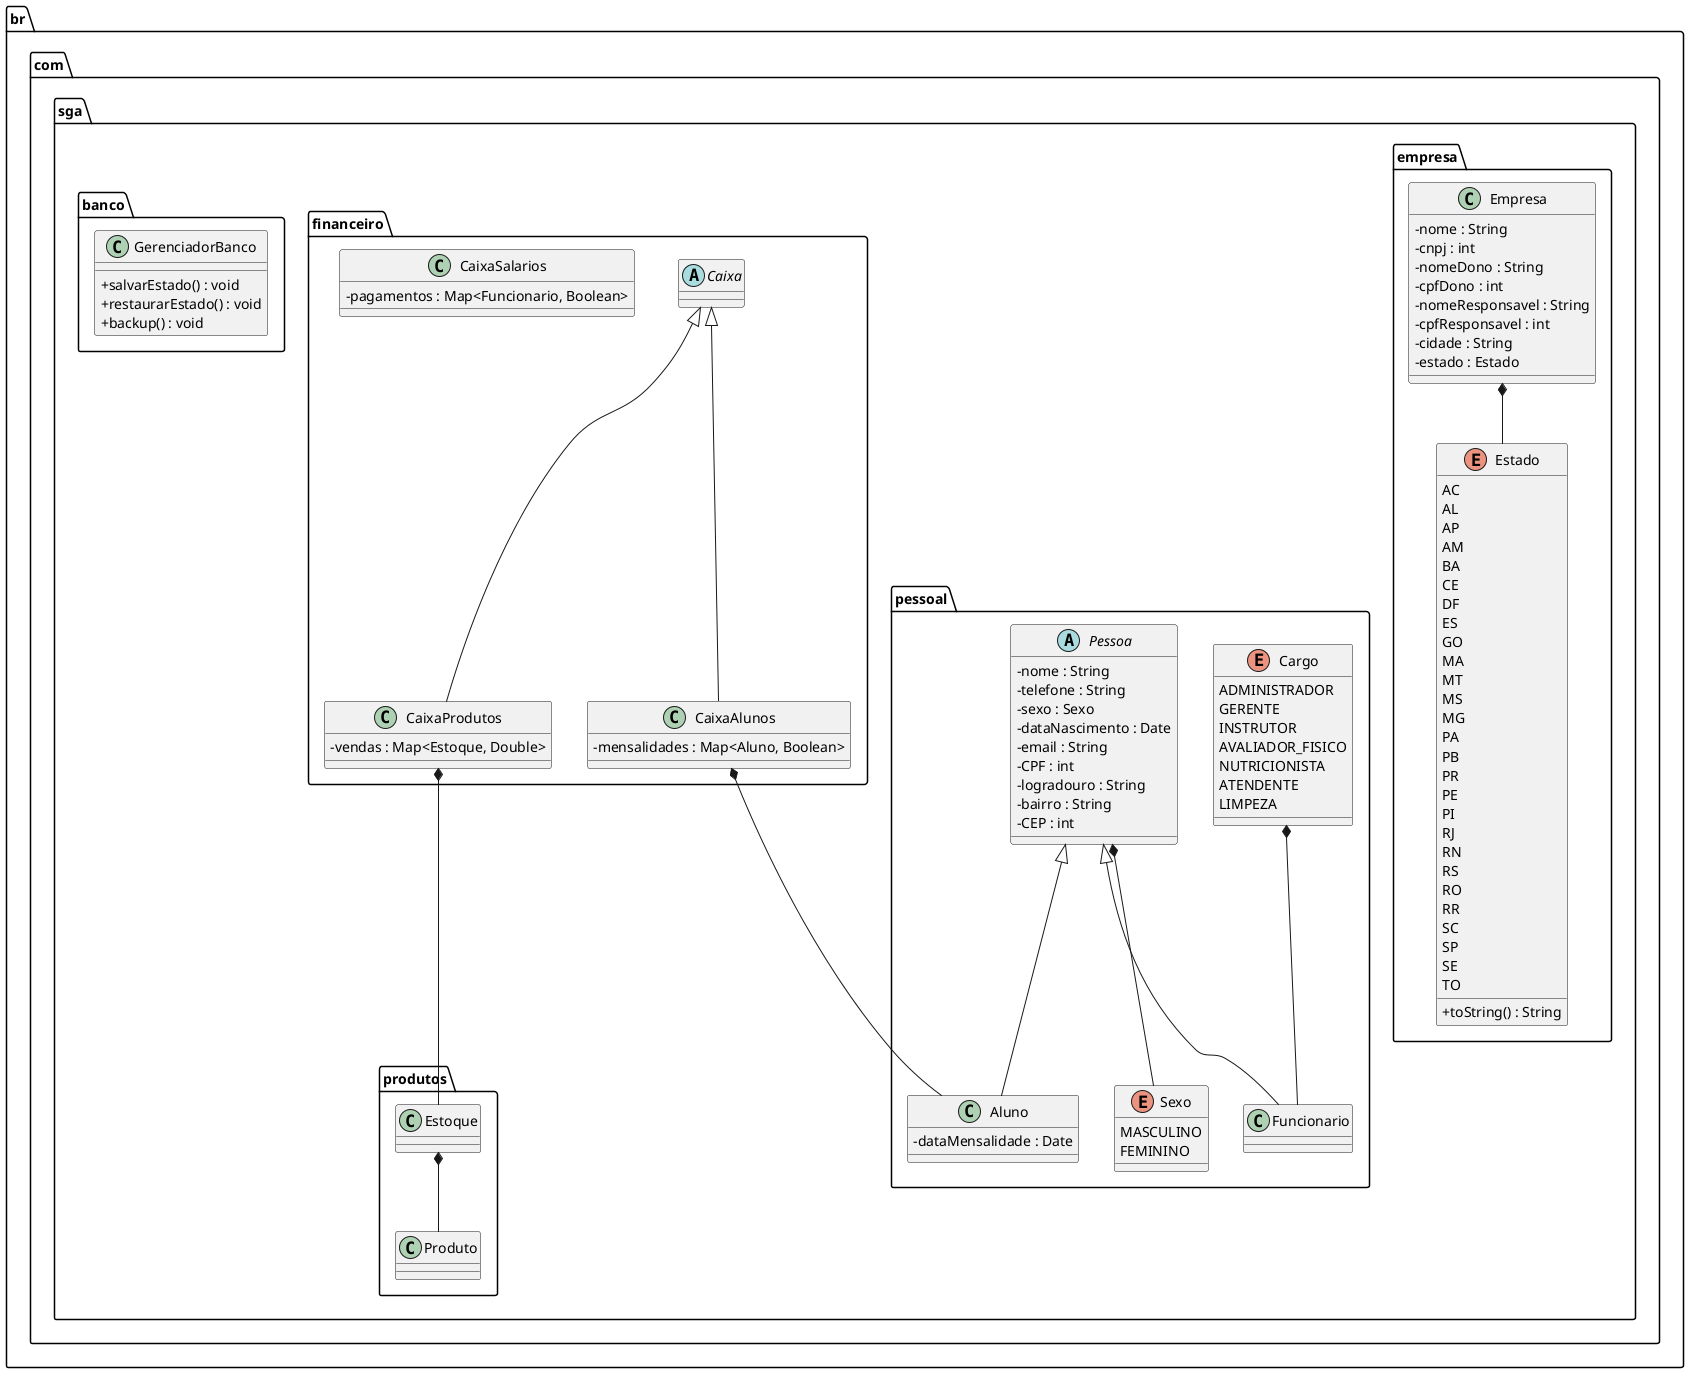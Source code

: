 /' 
Diagrama UML do sistema de gerenciamento de academias (SGA)
Manual: https://plantuml.com/class-diagram#a05971470d7fd711
'/
@startuml sga
skinparam classAttributeIconSize 0

package br.com.sga.empresa <<Folder>> {
     class Empresa {
          -nome : String
          -cnpj : int
          -nomeDono : String
          -cpfDono : int
          -nomeResponsavel : String
          -cpfResponsavel : int
          -cidade : String
          -estado : Estado
     }

     enum Estado {
          AC
          AL
          AP
          AM
          BA
          CE
          DF
          ES
          GO
          MA
          MT
          MS
          MG
          PA
          PB
          PR
          PE
          PI
          RJ
          RN
          RS
          RO
          RR
          SC
          SP
          SE
          TO
          +toString() : String
     }
}

package br.com.sga.pessoal <<Folder>> {

     abstract class Pessoa {
          -nome : String
          -telefone : String
          -sexo : Sexo
          -dataNascimento : Date
          -email : String
          -CPF : int
          -logradouro : String
          -bairro : String
          -CEP : int
     }

     class Funcionario extends Pessoa {

     }

     class Aluno extends Pessoa {
          -dataMensalidade : Date
     }

     enum Cargo {
          ADMINISTRADOR
          GERENTE
          INSTRUTOR
          AVALIADOR_FISICO
          NUTRICIONISTA
          ATENDENTE
          LIMPEZA
     }

     enum Sexo {
          MASCULINO
          FEMININO
     }
}

package br.com.sga.financeiro <<Folder>> {

     abstract class Caixa {

     }

     class CaixaAlunos extends Caixa {
          -mensalidades : Map<Aluno, Boolean>
     }

     class CaixaProdutos extends Caixa  {
          -vendas : Map<Estoque, Double>
     }

     class CaixaSalarios {
          -pagamentos : Map<Funcionario, Boolean>
     }
}

package br.com.sga.produtos <<Folder>> {
     class Estoque {

     }

     class Produto {

     }
}

package br.com.sga.banco <<Folder>> {
     class GerenciadorBanco {
          +salvarEstado() : void
          +restaurarEstado() : void
          +backup() : void
     }
}

Pessoa *-- Sexo

Cargo *-- Funcionario

CaixaAlunos *-- Aluno

CaixaProdutos *-- Estoque

Estoque *-- Produto

Empresa *-- Estado

@enduml